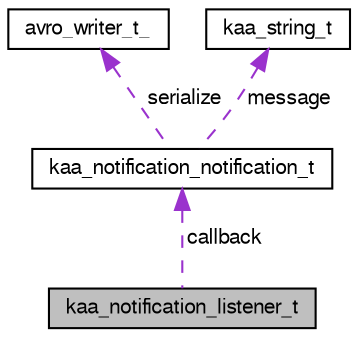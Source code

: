 digraph "kaa_notification_listener_t"
{
  bgcolor="transparent";
  edge [fontname="FreeSans",fontsize="10",labelfontname="FreeSans",labelfontsize="10"];
  node [fontname="FreeSans",fontsize="10",shape=record];
  Node1 [label="kaa_notification_listener_t",height=0.2,width=0.4,color="black", fillcolor="grey75", style="filled" fontcolor="black"];
  Node2 -> Node1 [dir="back",color="darkorchid3",fontsize="10",style="dashed",label=" callback" ,fontname="FreeSans"];
  Node2 [label="kaa_notification_notification_t",height=0.2,width=0.4,color="black",URL="$structkaa__notification__notification__t.html"];
  Node3 -> Node2 [dir="back",color="darkorchid3",fontsize="10",style="dashed",label=" serialize" ,fontname="FreeSans"];
  Node3 [label="avro_writer_t_",height=0.2,width=0.4,color="black",URL="$structavro__writer__t__.html"];
  Node4 -> Node2 [dir="back",color="darkorchid3",fontsize="10",style="dashed",label=" message" ,fontname="FreeSans"];
  Node4 [label="kaa_string_t",height=0.2,width=0.4,color="black",URL="$structkaa__string__t.html"];
}
